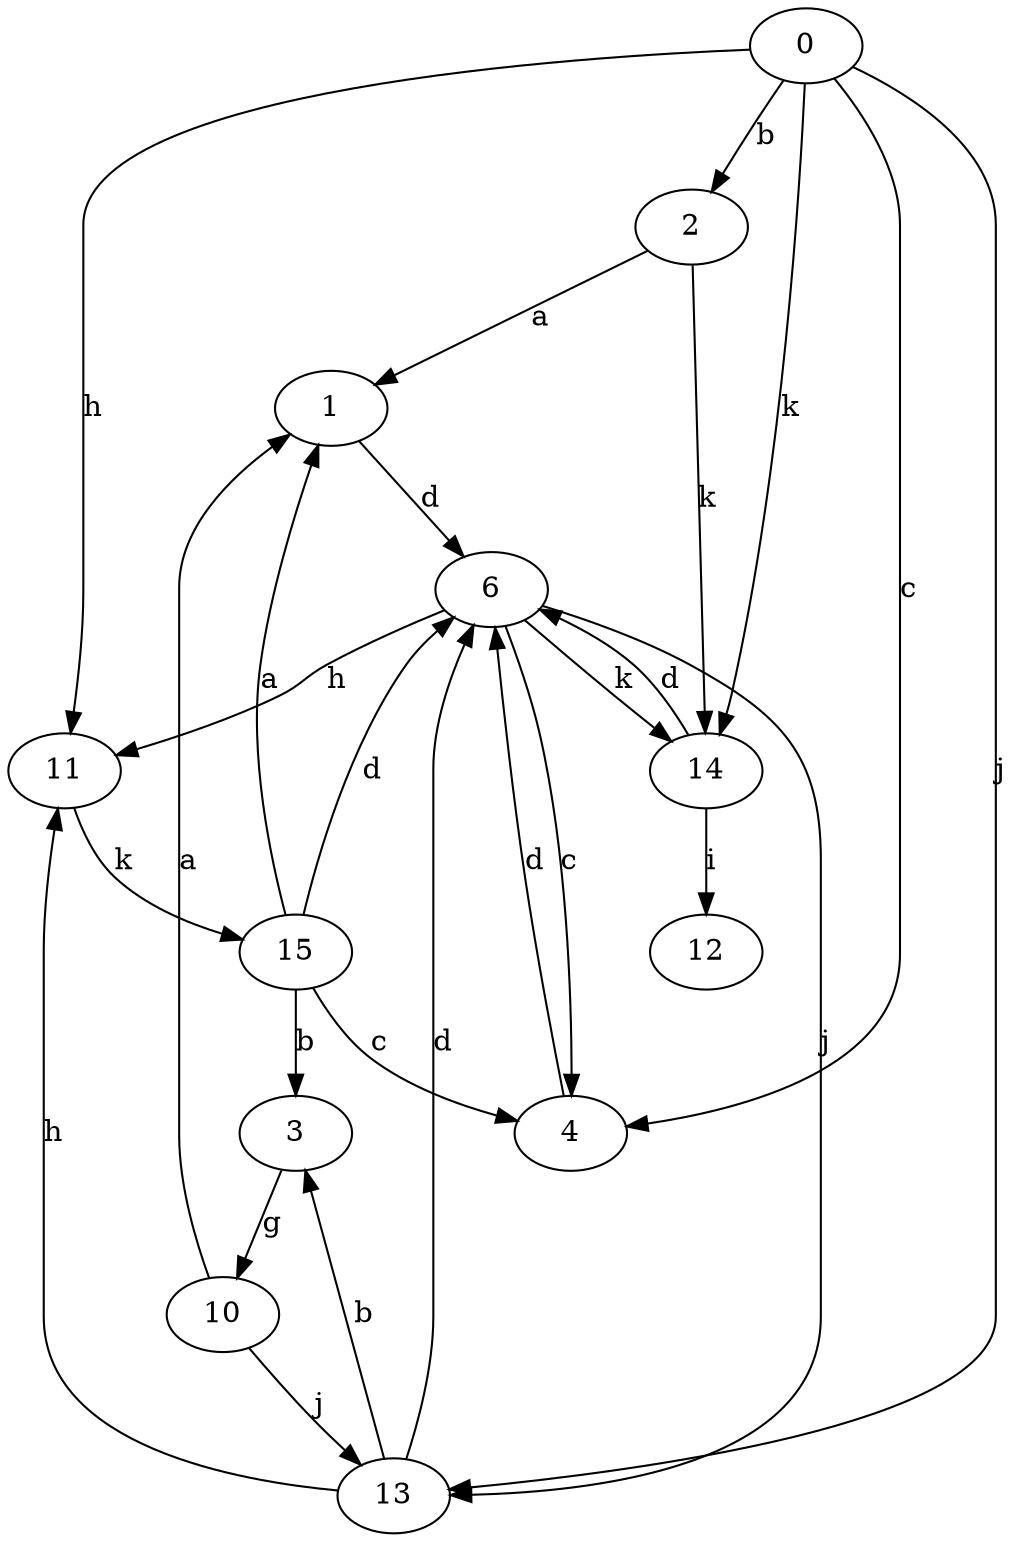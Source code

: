 strict digraph  {
1;
2;
3;
4;
6;
10;
11;
0;
12;
13;
14;
15;
1 -> 6  [label=d];
2 -> 1  [label=a];
2 -> 14  [label=k];
3 -> 10  [label=g];
4 -> 6  [label=d];
6 -> 4  [label=c];
6 -> 11  [label=h];
6 -> 13  [label=j];
6 -> 14  [label=k];
10 -> 1  [label=a];
10 -> 13  [label=j];
11 -> 15  [label=k];
0 -> 2  [label=b];
0 -> 4  [label=c];
0 -> 11  [label=h];
0 -> 13  [label=j];
0 -> 14  [label=k];
13 -> 3  [label=b];
13 -> 6  [label=d];
13 -> 11  [label=h];
14 -> 6  [label=d];
14 -> 12  [label=i];
15 -> 1  [label=a];
15 -> 3  [label=b];
15 -> 4  [label=c];
15 -> 6  [label=d];
}
